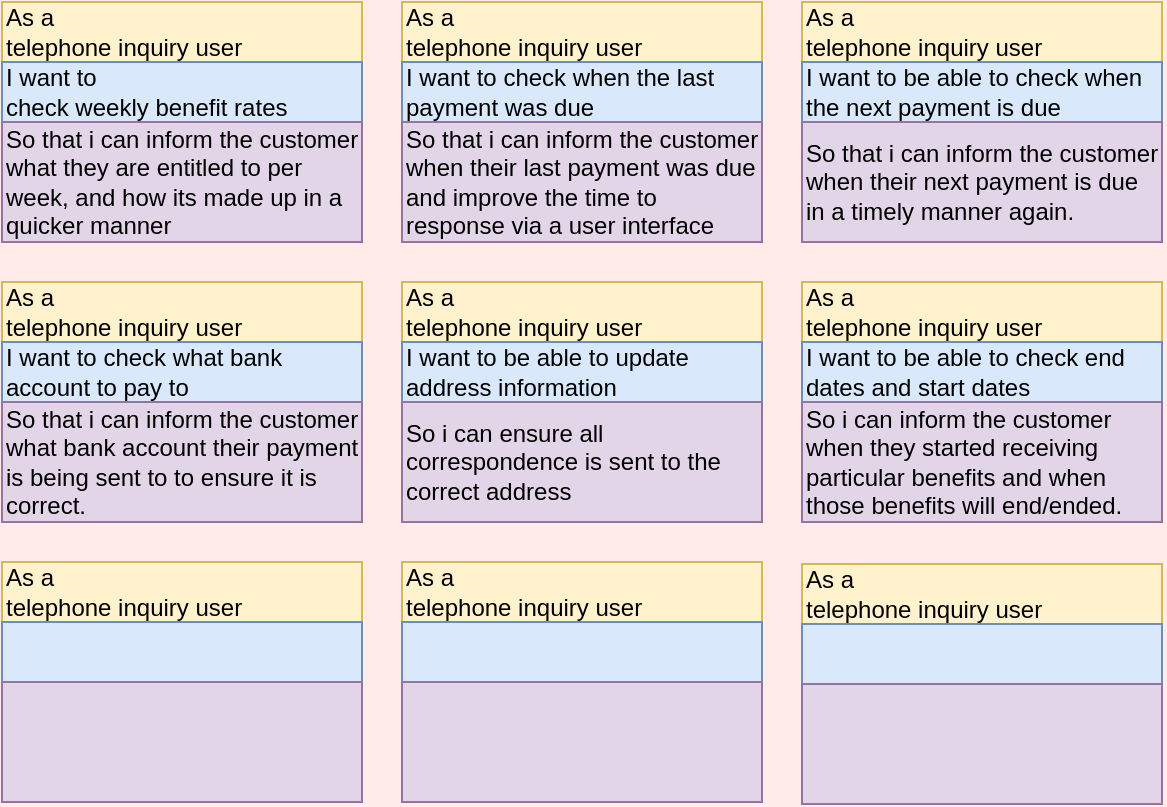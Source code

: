 <mxfile>
    <diagram id="C5RBs43oDa-KdzZeNtuy" name="User-Stories">
        <mxGraphModel dx="988" dy="577" grid="0" gridSize="10" guides="1" tooltips="1" connect="1" arrows="1" fold="1" page="1" pageScale="1" pageWidth="827" pageHeight="1169" background="#FFECE8" math="0" shadow="0">
            <root>
                <mxCell id="WIyWlLk6GJQsqaUBKTNV-0"/>
                <mxCell id="WIyWlLk6GJQsqaUBKTNV-1" parent="WIyWlLk6GJQsqaUBKTNV-0"/>
                <mxCell id="-pO2XmQCndsoNApmB1Te-9" value="" style="group;fontColor=#000000;" parent="WIyWlLk6GJQsqaUBKTNV-1" vertex="1" connectable="0">
                    <mxGeometry x="40" y="40" width="180" height="120" as="geometry"/>
                </mxCell>
                <mxCell id="-pO2XmQCndsoNApmB1Te-0" value="" style="rounded=0;whiteSpace=wrap;html=1;fontColor=#000000;" parent="-pO2XmQCndsoNApmB1Te-9" vertex="1">
                    <mxGeometry width="180" height="120" as="geometry"/>
                </mxCell>
                <mxCell id="-pO2XmQCndsoNApmB1Te-2" value="" style="endArrow=none;html=1;rounded=0;exitX=0;exitY=0.25;exitDx=0;exitDy=0;entryX=1;entryY=0.25;entryDx=0;entryDy=0;fontColor=#000000;" parent="-pO2XmQCndsoNApmB1Te-9" source="-pO2XmQCndsoNApmB1Te-0" target="-pO2XmQCndsoNApmB1Te-0" edge="1">
                    <mxGeometry width="50" height="50" relative="1" as="geometry">
                        <mxPoint x="350" y="230" as="sourcePoint"/>
                        <mxPoint x="400" y="180" as="targetPoint"/>
                        <Array as="points"/>
                    </mxGeometry>
                </mxCell>
                <mxCell id="-pO2XmQCndsoNApmB1Te-3" value="&lt;div align=&quot;left&quot;&gt;As a &lt;/div&gt;telephone inquiry user" style="text;html=1;strokeColor=#d6b656;fillColor=#fff2cc;align=left;verticalAlign=middle;whiteSpace=wrap;rounded=0;fontColor=#000000;" parent="-pO2XmQCndsoNApmB1Te-9" vertex="1">
                    <mxGeometry width="180" height="30" as="geometry"/>
                </mxCell>
                <mxCell id="-pO2XmQCndsoNApmB1Te-6" value="" style="endArrow=none;html=1;rounded=0;entryX=1;entryY=0.5;entryDx=0;entryDy=0;fontColor=#000000;" parent="-pO2XmQCndsoNApmB1Te-9" target="-pO2XmQCndsoNApmB1Te-0" edge="1">
                    <mxGeometry width="50" height="50" relative="1" as="geometry">
                        <mxPoint y="60" as="sourcePoint"/>
                        <mxPoint x="50" y="10" as="targetPoint"/>
                    </mxGeometry>
                </mxCell>
                <mxCell id="-pO2XmQCndsoNApmB1Te-7" value="&lt;div align=&quot;left&quot;&gt;I want to &lt;/div&gt;check weekly benefit rates" style="text;html=1;strokeColor=#6c8ebf;fillColor=#dae8fc;align=left;verticalAlign=middle;whiteSpace=wrap;rounded=0;fontColor=#000000;" parent="-pO2XmQCndsoNApmB1Te-9" vertex="1">
                    <mxGeometry y="30" width="180" height="30" as="geometry"/>
                </mxCell>
                <mxCell id="-pO2XmQCndsoNApmB1Te-8" value="So that i can inform the customer what they are entitled to per week, and how its made up in a quicker manner" style="text;html=1;strokeColor=#9673a6;fillColor=#e1d5e7;align=left;verticalAlign=middle;whiteSpace=wrap;rounded=0;fontColor=#000000;" parent="-pO2XmQCndsoNApmB1Te-9" vertex="1">
                    <mxGeometry y="60" width="180" height="60" as="geometry"/>
                </mxCell>
                <mxCell id="-pO2XmQCndsoNApmB1Te-10" value="" style="group;fillColor=#fff2cc;strokeColor=#d6b656;fontColor=#000000;" parent="WIyWlLk6GJQsqaUBKTNV-1" vertex="1" connectable="0">
                    <mxGeometry x="240" y="40" width="180" height="120" as="geometry"/>
                </mxCell>
                <mxCell id="-pO2XmQCndsoNApmB1Te-11" value="" style="rounded=0;whiteSpace=wrap;html=1;fontColor=#000000;" parent="-pO2XmQCndsoNApmB1Te-10" vertex="1">
                    <mxGeometry width="180" height="120" as="geometry"/>
                </mxCell>
                <mxCell id="-pO2XmQCndsoNApmB1Te-12" value="" style="endArrow=none;html=1;rounded=0;exitX=0;exitY=0.25;exitDx=0;exitDy=0;entryX=1;entryY=0.25;entryDx=0;entryDy=0;fontColor=#000000;" parent="-pO2XmQCndsoNApmB1Te-10" source="-pO2XmQCndsoNApmB1Te-11" target="-pO2XmQCndsoNApmB1Te-11" edge="1">
                    <mxGeometry width="50" height="50" relative="1" as="geometry">
                        <mxPoint x="350" y="230" as="sourcePoint"/>
                        <mxPoint x="400" y="180" as="targetPoint"/>
                        <Array as="points"/>
                    </mxGeometry>
                </mxCell>
                <mxCell id="-pO2XmQCndsoNApmB1Te-13" value="&lt;div align=&quot;left&quot;&gt;As a &lt;/div&gt;telephone inquiry user" style="text;html=1;strokeColor=#d6b656;fillColor=#fff2cc;align=left;verticalAlign=middle;whiteSpace=wrap;rounded=0;fontColor=#000000;" parent="-pO2XmQCndsoNApmB1Te-10" vertex="1">
                    <mxGeometry width="180" height="30" as="geometry"/>
                </mxCell>
                <mxCell id="-pO2XmQCndsoNApmB1Te-14" value="" style="endArrow=none;html=1;rounded=0;entryX=1;entryY=0.5;entryDx=0;entryDy=0;fontColor=#000000;" parent="-pO2XmQCndsoNApmB1Te-10" target="-pO2XmQCndsoNApmB1Te-11" edge="1">
                    <mxGeometry width="50" height="50" relative="1" as="geometry">
                        <mxPoint y="60" as="sourcePoint"/>
                        <mxPoint x="50" y="10" as="targetPoint"/>
                    </mxGeometry>
                </mxCell>
                <mxCell id="-pO2XmQCndsoNApmB1Te-15" value="I want to check when the last payment was due" style="text;html=1;strokeColor=#6c8ebf;fillColor=#dae8fc;align=left;verticalAlign=middle;whiteSpace=wrap;rounded=0;fontColor=#000000;" parent="-pO2XmQCndsoNApmB1Te-10" vertex="1">
                    <mxGeometry y="30" width="180" height="30" as="geometry"/>
                </mxCell>
                <mxCell id="-pO2XmQCndsoNApmB1Te-16" value="So that i can inform the customer when their last payment was due and improve the time to response via a user interface" style="text;html=1;strokeColor=#9673a6;fillColor=#e1d5e7;align=left;verticalAlign=middle;whiteSpace=wrap;rounded=0;fontColor=#000000;" parent="-pO2XmQCndsoNApmB1Te-10" vertex="1">
                    <mxGeometry y="60" width="180" height="60" as="geometry"/>
                </mxCell>
                <mxCell id="-pO2XmQCndsoNApmB1Te-17" value="" style="group;fontColor=#000000;" parent="WIyWlLk6GJQsqaUBKTNV-1" vertex="1" connectable="0">
                    <mxGeometry x="440" y="40" width="180" height="120" as="geometry"/>
                </mxCell>
                <mxCell id="-pO2XmQCndsoNApmB1Te-18" value="" style="rounded=0;whiteSpace=wrap;html=1;fontColor=#000000;" parent="-pO2XmQCndsoNApmB1Te-17" vertex="1">
                    <mxGeometry width="180" height="120" as="geometry"/>
                </mxCell>
                <mxCell id="-pO2XmQCndsoNApmB1Te-19" value="" style="endArrow=none;html=1;rounded=0;exitX=0;exitY=0.25;exitDx=0;exitDy=0;entryX=1;entryY=0.25;entryDx=0;entryDy=0;fontColor=#000000;" parent="-pO2XmQCndsoNApmB1Te-17" source="-pO2XmQCndsoNApmB1Te-18" target="-pO2XmQCndsoNApmB1Te-18" edge="1">
                    <mxGeometry width="50" height="50" relative="1" as="geometry">
                        <mxPoint x="350" y="230" as="sourcePoint"/>
                        <mxPoint x="400" y="180" as="targetPoint"/>
                        <Array as="points"/>
                    </mxGeometry>
                </mxCell>
                <mxCell id="-pO2XmQCndsoNApmB1Te-20" value="&lt;div align=&quot;left&quot;&gt;As a &lt;/div&gt;telephone inquiry user" style="text;html=1;strokeColor=#d6b656;fillColor=#fff2cc;align=left;verticalAlign=middle;whiteSpace=wrap;rounded=0;fontColor=#000000;" parent="-pO2XmQCndsoNApmB1Te-17" vertex="1">
                    <mxGeometry width="180" height="30" as="geometry"/>
                </mxCell>
                <mxCell id="-pO2XmQCndsoNApmB1Te-21" value="" style="endArrow=none;html=1;rounded=0;entryX=1;entryY=0.5;entryDx=0;entryDy=0;fontColor=#000000;" parent="-pO2XmQCndsoNApmB1Te-17" target="-pO2XmQCndsoNApmB1Te-18" edge="1">
                    <mxGeometry width="50" height="50" relative="1" as="geometry">
                        <mxPoint y="60" as="sourcePoint"/>
                        <mxPoint x="50" y="10" as="targetPoint"/>
                    </mxGeometry>
                </mxCell>
                <mxCell id="-pO2XmQCndsoNApmB1Te-22" value="&lt;div align=&quot;left&quot;&gt;I want to be able to check when the next payment is due&lt;br&gt;&lt;/div&gt;" style="text;html=1;strokeColor=#6c8ebf;fillColor=#dae8fc;align=left;verticalAlign=middle;whiteSpace=wrap;rounded=0;fontColor=#000000;" parent="-pO2XmQCndsoNApmB1Te-17" vertex="1">
                    <mxGeometry y="30" width="180" height="30" as="geometry"/>
                </mxCell>
                <mxCell id="-pO2XmQCndsoNApmB1Te-23" value="So that i can inform the customer when their next payment is due in a timely manner again." style="text;html=1;strokeColor=#9673a6;fillColor=#e1d5e7;align=left;verticalAlign=middle;whiteSpace=wrap;rounded=0;fontColor=#000000;" parent="-pO2XmQCndsoNApmB1Te-17" vertex="1">
                    <mxGeometry y="60" width="180" height="60" as="geometry"/>
                </mxCell>
                <mxCell id="-pO2XmQCndsoNApmB1Te-24" value="" style="group;fontColor=#000000;" parent="WIyWlLk6GJQsqaUBKTNV-1" vertex="1" connectable="0">
                    <mxGeometry x="40" y="180" width="180" height="120" as="geometry"/>
                </mxCell>
                <mxCell id="-pO2XmQCndsoNApmB1Te-25" value="" style="rounded=0;whiteSpace=wrap;html=1;fontColor=#000000;" parent="-pO2XmQCndsoNApmB1Te-24" vertex="1">
                    <mxGeometry width="180" height="120" as="geometry"/>
                </mxCell>
                <mxCell id="-pO2XmQCndsoNApmB1Te-26" value="" style="endArrow=none;html=1;rounded=0;exitX=0;exitY=0.25;exitDx=0;exitDy=0;entryX=1;entryY=0.25;entryDx=0;entryDy=0;fontColor=#000000;" parent="-pO2XmQCndsoNApmB1Te-24" source="-pO2XmQCndsoNApmB1Te-25" target="-pO2XmQCndsoNApmB1Te-25" edge="1">
                    <mxGeometry width="50" height="50" relative="1" as="geometry">
                        <mxPoint x="350" y="230" as="sourcePoint"/>
                        <mxPoint x="400" y="180" as="targetPoint"/>
                        <Array as="points"/>
                    </mxGeometry>
                </mxCell>
                <mxCell id="-pO2XmQCndsoNApmB1Te-27" value="&lt;div align=&quot;left&quot;&gt;As a &lt;/div&gt;telephone inquiry user" style="text;html=1;strokeColor=#d6b656;fillColor=#fff2cc;align=left;verticalAlign=middle;whiteSpace=wrap;rounded=0;fontColor=#000000;" parent="-pO2XmQCndsoNApmB1Te-24" vertex="1">
                    <mxGeometry width="180" height="30" as="geometry"/>
                </mxCell>
                <mxCell id="-pO2XmQCndsoNApmB1Te-28" value="" style="endArrow=none;html=1;rounded=0;entryX=1;entryY=0.5;entryDx=0;entryDy=0;fontColor=#000000;" parent="-pO2XmQCndsoNApmB1Te-24" target="-pO2XmQCndsoNApmB1Te-25" edge="1">
                    <mxGeometry width="50" height="50" relative="1" as="geometry">
                        <mxPoint y="60" as="sourcePoint"/>
                        <mxPoint x="50" y="10" as="targetPoint"/>
                    </mxGeometry>
                </mxCell>
                <mxCell id="-pO2XmQCndsoNApmB1Te-29" value="&lt;div align=&quot;left&quot;&gt;I want to check what bank account to pay to&lt;span style=&quot;white-space: pre&quot;&gt; &lt;/span&gt;&lt;br&gt;&lt;/div&gt;" style="text;html=1;strokeColor=#6c8ebf;fillColor=#dae8fc;align=left;verticalAlign=middle;whiteSpace=wrap;rounded=0;fontColor=#000000;" parent="-pO2XmQCndsoNApmB1Te-24" vertex="1">
                    <mxGeometry y="30" width="180" height="30" as="geometry"/>
                </mxCell>
                <mxCell id="-pO2XmQCndsoNApmB1Te-30" value="So that i can inform the customer what bank account their payment is being sent to to ensure it is correct." style="text;html=1;strokeColor=#9673a6;fillColor=#e1d5e7;align=left;verticalAlign=middle;whiteSpace=wrap;rounded=0;fontColor=#000000;" parent="-pO2XmQCndsoNApmB1Te-24" vertex="1">
                    <mxGeometry y="60" width="180" height="60" as="geometry"/>
                </mxCell>
                <mxCell id="-pO2XmQCndsoNApmB1Te-31" value="" style="group;fontColor=#000000;" parent="WIyWlLk6GJQsqaUBKTNV-1" vertex="1" connectable="0">
                    <mxGeometry x="240" y="180" width="180" height="120" as="geometry"/>
                </mxCell>
                <mxCell id="-pO2XmQCndsoNApmB1Te-32" value="" style="rounded=0;whiteSpace=wrap;html=1;fontColor=#000000;" parent="-pO2XmQCndsoNApmB1Te-31" vertex="1">
                    <mxGeometry width="180" height="120" as="geometry"/>
                </mxCell>
                <mxCell id="-pO2XmQCndsoNApmB1Te-33" value="" style="endArrow=none;html=1;rounded=0;exitX=0;exitY=0.25;exitDx=0;exitDy=0;entryX=1;entryY=0.25;entryDx=0;entryDy=0;fontColor=#000000;" parent="-pO2XmQCndsoNApmB1Te-31" source="-pO2XmQCndsoNApmB1Te-32" target="-pO2XmQCndsoNApmB1Te-32" edge="1">
                    <mxGeometry width="50" height="50" relative="1" as="geometry">
                        <mxPoint x="350" y="230" as="sourcePoint"/>
                        <mxPoint x="400" y="180" as="targetPoint"/>
                        <Array as="points"/>
                    </mxGeometry>
                </mxCell>
                <mxCell id="-pO2XmQCndsoNApmB1Te-34" value="&lt;div align=&quot;left&quot;&gt;As a &lt;/div&gt;telephone inquiry user" style="text;html=1;strokeColor=#d6b656;fillColor=#fff2cc;align=left;verticalAlign=middle;whiteSpace=wrap;rounded=0;fontColor=#000000;" parent="-pO2XmQCndsoNApmB1Te-31" vertex="1">
                    <mxGeometry width="180" height="30" as="geometry"/>
                </mxCell>
                <mxCell id="-pO2XmQCndsoNApmB1Te-35" value="" style="endArrow=none;html=1;rounded=0;entryX=1;entryY=0.5;entryDx=0;entryDy=0;fontColor=#000000;" parent="-pO2XmQCndsoNApmB1Te-31" target="-pO2XmQCndsoNApmB1Te-32" edge="1">
                    <mxGeometry width="50" height="50" relative="1" as="geometry">
                        <mxPoint y="60" as="sourcePoint"/>
                        <mxPoint x="50" y="10" as="targetPoint"/>
                    </mxGeometry>
                </mxCell>
                <mxCell id="-pO2XmQCndsoNApmB1Te-36" value="&lt;div align=&quot;left&quot;&gt;I want to be able to update address information &lt;/div&gt;" style="text;html=1;strokeColor=#6c8ebf;fillColor=#dae8fc;align=left;verticalAlign=middle;whiteSpace=wrap;rounded=0;fontColor=#000000;" parent="-pO2XmQCndsoNApmB1Te-31" vertex="1">
                    <mxGeometry y="30" width="180" height="30" as="geometry"/>
                </mxCell>
                <mxCell id="-pO2XmQCndsoNApmB1Te-37" value="So i can ensure all correspondence is sent to the correct address" style="text;html=1;strokeColor=#9673a6;fillColor=#e1d5e7;align=left;verticalAlign=middle;whiteSpace=wrap;rounded=0;fontColor=#000000;" parent="-pO2XmQCndsoNApmB1Te-31" vertex="1">
                    <mxGeometry y="60" width="180" height="60" as="geometry"/>
                </mxCell>
                <mxCell id="-pO2XmQCndsoNApmB1Te-38" value="" style="group;fontColor=#000000;" parent="WIyWlLk6GJQsqaUBKTNV-1" vertex="1" connectable="0">
                    <mxGeometry x="440" y="180" width="180" height="120" as="geometry"/>
                </mxCell>
                <mxCell id="-pO2XmQCndsoNApmB1Te-39" value="" style="rounded=0;whiteSpace=wrap;html=1;fontColor=#000000;" parent="-pO2XmQCndsoNApmB1Te-38" vertex="1">
                    <mxGeometry width="180" height="120" as="geometry"/>
                </mxCell>
                <mxCell id="-pO2XmQCndsoNApmB1Te-40" value="" style="endArrow=none;html=1;rounded=0;exitX=0;exitY=0.25;exitDx=0;exitDy=0;entryX=1;entryY=0.25;entryDx=0;entryDy=0;fontColor=#000000;" parent="-pO2XmQCndsoNApmB1Te-38" source="-pO2XmQCndsoNApmB1Te-39" target="-pO2XmQCndsoNApmB1Te-39" edge="1">
                    <mxGeometry width="50" height="50" relative="1" as="geometry">
                        <mxPoint x="350" y="230" as="sourcePoint"/>
                        <mxPoint x="400" y="180" as="targetPoint"/>
                        <Array as="points"/>
                    </mxGeometry>
                </mxCell>
                <mxCell id="-pO2XmQCndsoNApmB1Te-41" value="&lt;div align=&quot;left&quot;&gt;As a &lt;/div&gt;telephone inquiry user" style="text;html=1;strokeColor=#d6b656;fillColor=#fff2cc;align=left;verticalAlign=middle;whiteSpace=wrap;rounded=0;fontColor=#000000;" parent="-pO2XmQCndsoNApmB1Te-38" vertex="1">
                    <mxGeometry width="180" height="30" as="geometry"/>
                </mxCell>
                <mxCell id="-pO2XmQCndsoNApmB1Te-42" value="" style="endArrow=none;html=1;rounded=0;entryX=1;entryY=0.5;entryDx=0;entryDy=0;fontColor=#000000;" parent="-pO2XmQCndsoNApmB1Te-38" target="-pO2XmQCndsoNApmB1Te-39" edge="1">
                    <mxGeometry width="50" height="50" relative="1" as="geometry">
                        <mxPoint y="60" as="sourcePoint"/>
                        <mxPoint x="50" y="10" as="targetPoint"/>
                    </mxGeometry>
                </mxCell>
                <mxCell id="-pO2XmQCndsoNApmB1Te-43" value="&lt;div align=&quot;left&quot;&gt;I want to be able to check end dates and start dates &lt;br&gt;&lt;/div&gt;" style="text;html=1;strokeColor=#6c8ebf;fillColor=#dae8fc;align=left;verticalAlign=middle;whiteSpace=wrap;rounded=0;fontColor=#000000;" parent="-pO2XmQCndsoNApmB1Te-38" vertex="1">
                    <mxGeometry y="30" width="180" height="30" as="geometry"/>
                </mxCell>
                <mxCell id="-pO2XmQCndsoNApmB1Te-44" value="So i can inform the customer when they started receiving particular benefits and when those benefits will end/ended." style="text;html=1;strokeColor=#9673a6;fillColor=#e1d5e7;align=left;verticalAlign=middle;whiteSpace=wrap;rounded=0;fontColor=#000000;" parent="-pO2XmQCndsoNApmB1Te-38" vertex="1">
                    <mxGeometry y="60" width="180" height="60" as="geometry"/>
                </mxCell>
                <mxCell id="0" value="" style="group;fontColor=#000000;" vertex="1" connectable="0" parent="WIyWlLk6GJQsqaUBKTNV-1">
                    <mxGeometry x="240" y="320" width="180" height="120" as="geometry"/>
                </mxCell>
                <mxCell id="1" value="" style="rounded=0;whiteSpace=wrap;html=1;fontColor=#000000;" vertex="1" parent="0">
                    <mxGeometry width="180" height="120" as="geometry"/>
                </mxCell>
                <mxCell id="2" value="" style="endArrow=none;html=1;rounded=0;exitX=0;exitY=0.25;exitDx=0;exitDy=0;entryX=1;entryY=0.25;entryDx=0;entryDy=0;fontColor=#000000;" edge="1" parent="0" source="1" target="1">
                    <mxGeometry width="50" height="50" relative="1" as="geometry">
                        <mxPoint x="350" y="230" as="sourcePoint"/>
                        <mxPoint x="400" y="180" as="targetPoint"/>
                        <Array as="points"/>
                    </mxGeometry>
                </mxCell>
                <mxCell id="3" value="&lt;div align=&quot;left&quot;&gt;As a &lt;/div&gt;telephone inquiry user" style="text;html=1;strokeColor=#d6b656;fillColor=#fff2cc;align=left;verticalAlign=middle;whiteSpace=wrap;rounded=0;fontColor=#000000;" vertex="1" parent="0">
                    <mxGeometry width="180" height="30" as="geometry"/>
                </mxCell>
                <mxCell id="4" value="" style="endArrow=none;html=1;rounded=0;entryX=1;entryY=0.5;entryDx=0;entryDy=0;fontColor=#000000;" edge="1" parent="0" target="1">
                    <mxGeometry width="50" height="50" relative="1" as="geometry">
                        <mxPoint y="60" as="sourcePoint"/>
                        <mxPoint x="50" y="10" as="targetPoint"/>
                    </mxGeometry>
                </mxCell>
                <mxCell id="5" value="&lt;div align=&quot;left&quot;&gt;&lt;br&gt;&lt;/div&gt;" style="text;html=1;strokeColor=#6c8ebf;fillColor=#dae8fc;align=left;verticalAlign=middle;whiteSpace=wrap;rounded=0;fontColor=#000000;" vertex="1" parent="0">
                    <mxGeometry y="30" width="180" height="30" as="geometry"/>
                </mxCell>
                <mxCell id="6" value="" style="text;html=1;strokeColor=#9673a6;fillColor=#e1d5e7;align=left;verticalAlign=middle;whiteSpace=wrap;rounded=0;fontColor=#000000;" vertex="1" parent="0">
                    <mxGeometry y="60" width="180" height="60" as="geometry"/>
                </mxCell>
                <mxCell id="7" value="" style="group;fontColor=#000000;" vertex="1" connectable="0" parent="WIyWlLk6GJQsqaUBKTNV-1">
                    <mxGeometry x="440" y="321" width="180" height="120" as="geometry"/>
                </mxCell>
                <mxCell id="8" value="" style="rounded=0;whiteSpace=wrap;html=1;fontColor=#000000;" vertex="1" parent="7">
                    <mxGeometry width="180" height="120" as="geometry"/>
                </mxCell>
                <mxCell id="9" value="" style="endArrow=none;html=1;rounded=0;exitX=0;exitY=0.25;exitDx=0;exitDy=0;entryX=1;entryY=0.25;entryDx=0;entryDy=0;fontColor=#000000;" edge="1" parent="7" source="8" target="8">
                    <mxGeometry width="50" height="50" relative="1" as="geometry">
                        <mxPoint x="350" y="230" as="sourcePoint"/>
                        <mxPoint x="400" y="180" as="targetPoint"/>
                        <Array as="points"/>
                    </mxGeometry>
                </mxCell>
                <mxCell id="10" value="&lt;div align=&quot;left&quot;&gt;As a &lt;/div&gt;telephone inquiry user" style="text;html=1;strokeColor=#d6b656;fillColor=#fff2cc;align=left;verticalAlign=middle;whiteSpace=wrap;rounded=0;fontColor=#000000;" vertex="1" parent="7">
                    <mxGeometry width="180" height="30" as="geometry"/>
                </mxCell>
                <mxCell id="11" value="" style="endArrow=none;html=1;rounded=0;entryX=1;entryY=0.5;entryDx=0;entryDy=0;fontColor=#000000;" edge="1" parent="7" target="8">
                    <mxGeometry width="50" height="50" relative="1" as="geometry">
                        <mxPoint y="60" as="sourcePoint"/>
                        <mxPoint x="50" y="10" as="targetPoint"/>
                    </mxGeometry>
                </mxCell>
                <mxCell id="12" value="&lt;div align=&quot;left&quot;&gt;&lt;br&gt;&lt;/div&gt;" style="text;html=1;strokeColor=#6c8ebf;fillColor=#dae8fc;align=left;verticalAlign=middle;whiteSpace=wrap;rounded=0;fontColor=#000000;" vertex="1" parent="7">
                    <mxGeometry y="30" width="180" height="30" as="geometry"/>
                </mxCell>
                <mxCell id="13" value="" style="text;html=1;strokeColor=#9673a6;fillColor=#e1d5e7;align=left;verticalAlign=middle;whiteSpace=wrap;rounded=0;fontColor=#000000;" vertex="1" parent="7">
                    <mxGeometry y="60" width="180" height="60" as="geometry"/>
                </mxCell>
                <mxCell id="14" value="" style="group;fontColor=#000000;" vertex="1" connectable="0" parent="WIyWlLk6GJQsqaUBKTNV-1">
                    <mxGeometry x="40" y="320" width="180" height="120" as="geometry"/>
                </mxCell>
                <mxCell id="15" value="" style="rounded=0;whiteSpace=wrap;html=1;fontColor=#000000;" vertex="1" parent="14">
                    <mxGeometry width="180" height="120" as="geometry"/>
                </mxCell>
                <mxCell id="16" value="" style="endArrow=none;html=1;rounded=0;exitX=0;exitY=0.25;exitDx=0;exitDy=0;entryX=1;entryY=0.25;entryDx=0;entryDy=0;fontColor=#000000;" edge="1" parent="14" source="15" target="15">
                    <mxGeometry width="50" height="50" relative="1" as="geometry">
                        <mxPoint x="350" y="230" as="sourcePoint"/>
                        <mxPoint x="400" y="180" as="targetPoint"/>
                        <Array as="points"/>
                    </mxGeometry>
                </mxCell>
                <mxCell id="17" value="&lt;div align=&quot;left&quot;&gt;As a &lt;/div&gt;telephone inquiry user" style="text;html=1;strokeColor=#d6b656;fillColor=#fff2cc;align=left;verticalAlign=middle;whiteSpace=wrap;rounded=0;fontColor=#000000;" vertex="1" parent="14">
                    <mxGeometry width="180" height="30" as="geometry"/>
                </mxCell>
                <mxCell id="18" value="" style="endArrow=none;html=1;rounded=0;entryX=1;entryY=0.5;entryDx=0;entryDy=0;fontColor=#000000;" edge="1" parent="14" target="15">
                    <mxGeometry width="50" height="50" relative="1" as="geometry">
                        <mxPoint y="60" as="sourcePoint"/>
                        <mxPoint x="50" y="10" as="targetPoint"/>
                    </mxGeometry>
                </mxCell>
                <mxCell id="19" value="&lt;div align=&quot;left&quot;&gt;&lt;br&gt;&lt;/div&gt;" style="text;html=1;strokeColor=#6c8ebf;fillColor=#dae8fc;align=left;verticalAlign=middle;whiteSpace=wrap;rounded=0;fontColor=#000000;" vertex="1" parent="14">
                    <mxGeometry y="30" width="180" height="30" as="geometry"/>
                </mxCell>
                <mxCell id="20" value="" style="text;html=1;strokeColor=#9673a6;fillColor=#e1d5e7;align=left;verticalAlign=middle;whiteSpace=wrap;rounded=0;fontColor=#000000;" vertex="1" parent="14">
                    <mxGeometry y="60" width="180" height="60" as="geometry"/>
                </mxCell>
                <mxCell id="21" style="edgeStyle=none;html=1;exitX=0.25;exitY=0;exitDx=0;exitDy=0;fontColor=#000000;" edge="1" parent="WIyWlLk6GJQsqaUBKTNV-1" source="17">
                    <mxGeometry relative="1" as="geometry">
                        <mxPoint x="85" y="320" as="targetPoint"/>
                    </mxGeometry>
                </mxCell>
            </root>
        </mxGraphModel>
    </diagram>
</mxfile>